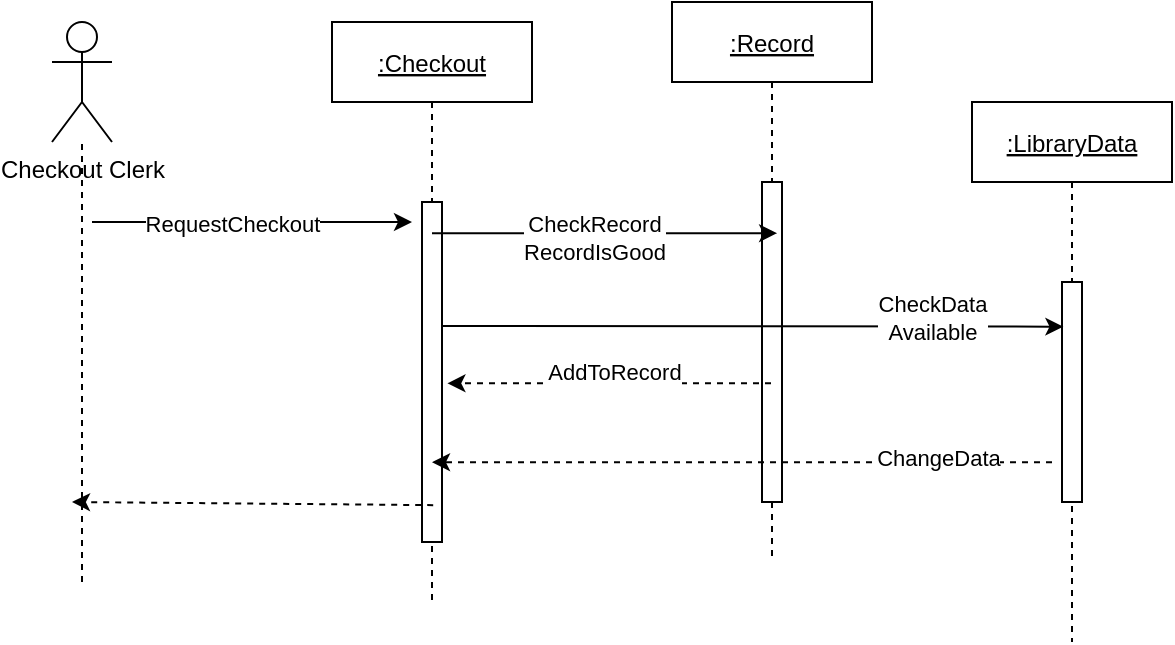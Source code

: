 <mxfile version="16.6.5" type="github">
  <diagram id="kgpKYQtTHZ0yAKxKKP6v" name="Page-1">
    <mxGraphModel dx="1209" dy="674" grid="1" gridSize="10" guides="1" tooltips="1" connect="1" arrows="1" fold="1" page="1" pageScale="1" pageWidth="850" pageHeight="1100" math="0" shadow="0">
      <root>
        <mxCell id="0" />
        <mxCell id="1" parent="0" />
        <mxCell id="3nuBFxr9cyL0pnOWT2aG-1" value=":Checkout" style="shape=umlLifeline;perimeter=lifelinePerimeter;container=1;collapsible=0;recursiveResize=0;rounded=0;shadow=0;strokeWidth=1;size=40;fontStyle=4" parent="1" vertex="1">
          <mxGeometry x="220" y="130" width="100" height="290" as="geometry" />
        </mxCell>
        <mxCell id="3nuBFxr9cyL0pnOWT2aG-4" value="" style="points=[];perimeter=orthogonalPerimeter;rounded=0;shadow=0;strokeWidth=1;" parent="3nuBFxr9cyL0pnOWT2aG-1" vertex="1">
          <mxGeometry x="45" y="90" width="10" height="170" as="geometry" />
        </mxCell>
        <mxCell id="UaTKeeJQNvYMFY2GXGw0-1" value="Checkout Clerk" style="shape=umlActor;verticalLabelPosition=bottom;verticalAlign=top;html=1;outlineConnect=0;" vertex="1" parent="1">
          <mxGeometry x="80" y="130" width="30" height="60" as="geometry" />
        </mxCell>
        <mxCell id="UaTKeeJQNvYMFY2GXGw0-10" value=":LibraryData" style="shape=umlLifeline;perimeter=lifelinePerimeter;container=1;collapsible=0;recursiveResize=0;rounded=0;shadow=0;strokeWidth=1;size=40;fontStyle=4" vertex="1" parent="1">
          <mxGeometry x="540" y="170" width="100" height="270" as="geometry" />
        </mxCell>
        <mxCell id="UaTKeeJQNvYMFY2GXGw0-11" value="" style="points=[];perimeter=orthogonalPerimeter;rounded=0;shadow=0;strokeWidth=1;" vertex="1" parent="UaTKeeJQNvYMFY2GXGw0-10">
          <mxGeometry x="45" y="90" width="10" height="110" as="geometry" />
        </mxCell>
        <mxCell id="UaTKeeJQNvYMFY2GXGw0-12" value=":Record" style="shape=umlLifeline;perimeter=lifelinePerimeter;container=1;collapsible=0;recursiveResize=0;rounded=0;shadow=0;strokeWidth=1;size=40;fontStyle=4" vertex="1" parent="1">
          <mxGeometry x="390" y="120" width="100" height="280" as="geometry" />
        </mxCell>
        <mxCell id="UaTKeeJQNvYMFY2GXGw0-13" value="" style="points=[];perimeter=orthogonalPerimeter;rounded=0;shadow=0;strokeWidth=1;" vertex="1" parent="UaTKeeJQNvYMFY2GXGw0-12">
          <mxGeometry x="45" y="90" width="10" height="160" as="geometry" />
        </mxCell>
        <mxCell id="UaTKeeJQNvYMFY2GXGw0-14" value="" style="endArrow=none;dashed=1;html=1;rounded=0;" edge="1" parent="1" target="UaTKeeJQNvYMFY2GXGw0-1">
          <mxGeometry width="50" height="50" relative="1" as="geometry">
            <mxPoint x="95" y="410" as="sourcePoint" />
            <mxPoint x="94" y="270" as="targetPoint" />
          </mxGeometry>
        </mxCell>
        <mxCell id="UaTKeeJQNvYMFY2GXGw0-15" value="" style="endArrow=classic;html=1;rounded=0;" edge="1" parent="1">
          <mxGeometry width="50" height="50" relative="1" as="geometry">
            <mxPoint x="100" y="230" as="sourcePoint" />
            <mxPoint x="260" y="230" as="targetPoint" />
          </mxGeometry>
        </mxCell>
        <mxCell id="UaTKeeJQNvYMFY2GXGw0-24" value="RequestCheckout" style="edgeLabel;html=1;align=center;verticalAlign=middle;resizable=0;points=[];" vertex="1" connectable="0" parent="UaTKeeJQNvYMFY2GXGw0-15">
          <mxGeometry x="-0.129" y="-1" relative="1" as="geometry">
            <mxPoint as="offset" />
          </mxGeometry>
        </mxCell>
        <mxCell id="UaTKeeJQNvYMFY2GXGw0-18" value="" style="endArrow=classic;html=1;rounded=0;entryX=0.457;entryY=0.416;entryDx=0;entryDy=0;entryPerimeter=0;" edge="1" parent="1" target="UaTKeeJQNvYMFY2GXGw0-10">
          <mxGeometry width="50" height="50" relative="1" as="geometry">
            <mxPoint x="275" y="282" as="sourcePoint" />
            <mxPoint x="575" y="280" as="targetPoint" />
          </mxGeometry>
        </mxCell>
        <mxCell id="UaTKeeJQNvYMFY2GXGw0-27" value="CheckData&lt;br&gt;Available" style="edgeLabel;html=1;align=center;verticalAlign=middle;resizable=0;points=[];" vertex="1" connectable="0" parent="UaTKeeJQNvYMFY2GXGw0-18">
          <mxGeometry x="0.382" y="4" relative="1" as="geometry">
            <mxPoint x="30" as="offset" />
          </mxGeometry>
        </mxCell>
        <mxCell id="UaTKeeJQNvYMFY2GXGw0-19" value="" style="endArrow=classic;html=1;rounded=0;exitX=0.4;exitY=0.667;exitDx=0;exitDy=0;exitPerimeter=0;dashed=1;" edge="1" parent="1" source="UaTKeeJQNvYMFY2GXGw0-10" target="3nuBFxr9cyL0pnOWT2aG-1">
          <mxGeometry width="50" height="50" relative="1" as="geometry">
            <mxPoint x="290" y="290" as="sourcePoint" />
            <mxPoint x="340" y="240" as="targetPoint" />
          </mxGeometry>
        </mxCell>
        <mxCell id="UaTKeeJQNvYMFY2GXGw0-29" value="ChangeData" style="edgeLabel;html=1;align=center;verticalAlign=middle;resizable=0;points=[];" vertex="1" connectable="0" parent="UaTKeeJQNvYMFY2GXGw0-19">
          <mxGeometry x="-0.631" y="-2" relative="1" as="geometry">
            <mxPoint as="offset" />
          </mxGeometry>
        </mxCell>
        <mxCell id="UaTKeeJQNvYMFY2GXGw0-21" value="" style="endArrow=classic;html=1;rounded=0;dashed=1;entryX=0.577;entryY=0.623;entryDx=0;entryDy=0;entryPerimeter=0;" edge="1" parent="1" source="UaTKeeJQNvYMFY2GXGw0-12" target="3nuBFxr9cyL0pnOWT2aG-1">
          <mxGeometry width="50" height="50" relative="1" as="geometry">
            <mxPoint x="290" y="450" as="sourcePoint" />
            <mxPoint x="340" y="400" as="targetPoint" />
          </mxGeometry>
        </mxCell>
        <mxCell id="UaTKeeJQNvYMFY2GXGw0-28" value="AddToRecord" style="edgeLabel;html=1;align=center;verticalAlign=middle;resizable=0;points=[];" vertex="1" connectable="0" parent="UaTKeeJQNvYMFY2GXGw0-21">
          <mxGeometry x="-0.31" y="-1" relative="1" as="geometry">
            <mxPoint x="-23" y="-5" as="offset" />
          </mxGeometry>
        </mxCell>
        <mxCell id="UaTKeeJQNvYMFY2GXGw0-22" value="" style="endArrow=classic;html=1;rounded=0;entryX=0.756;entryY=0.16;entryDx=0;entryDy=0;entryPerimeter=0;" edge="1" parent="1" source="3nuBFxr9cyL0pnOWT2aG-1" target="UaTKeeJQNvYMFY2GXGw0-13">
          <mxGeometry width="50" height="50" relative="1" as="geometry">
            <mxPoint x="290" y="450" as="sourcePoint" />
            <mxPoint x="340" y="400" as="targetPoint" />
          </mxGeometry>
        </mxCell>
        <mxCell id="UaTKeeJQNvYMFY2GXGw0-25" value="CheckRecord&lt;br&gt;RecordIsGood" style="edgeLabel;html=1;align=center;verticalAlign=middle;resizable=0;points=[];" vertex="1" connectable="0" parent="UaTKeeJQNvYMFY2GXGw0-22">
          <mxGeometry x="-0.389" y="-2" relative="1" as="geometry">
            <mxPoint x="28" as="offset" />
          </mxGeometry>
        </mxCell>
        <mxCell id="UaTKeeJQNvYMFY2GXGw0-23" value="" style="endArrow=classic;html=1;rounded=0;exitX=0.506;exitY=0.833;exitDx=0;exitDy=0;exitPerimeter=0;dashed=1;" edge="1" parent="1" source="3nuBFxr9cyL0pnOWT2aG-1">
          <mxGeometry width="50" height="50" relative="1" as="geometry">
            <mxPoint x="290" y="450" as="sourcePoint" />
            <mxPoint x="90" y="370" as="targetPoint" />
          </mxGeometry>
        </mxCell>
      </root>
    </mxGraphModel>
  </diagram>
</mxfile>
